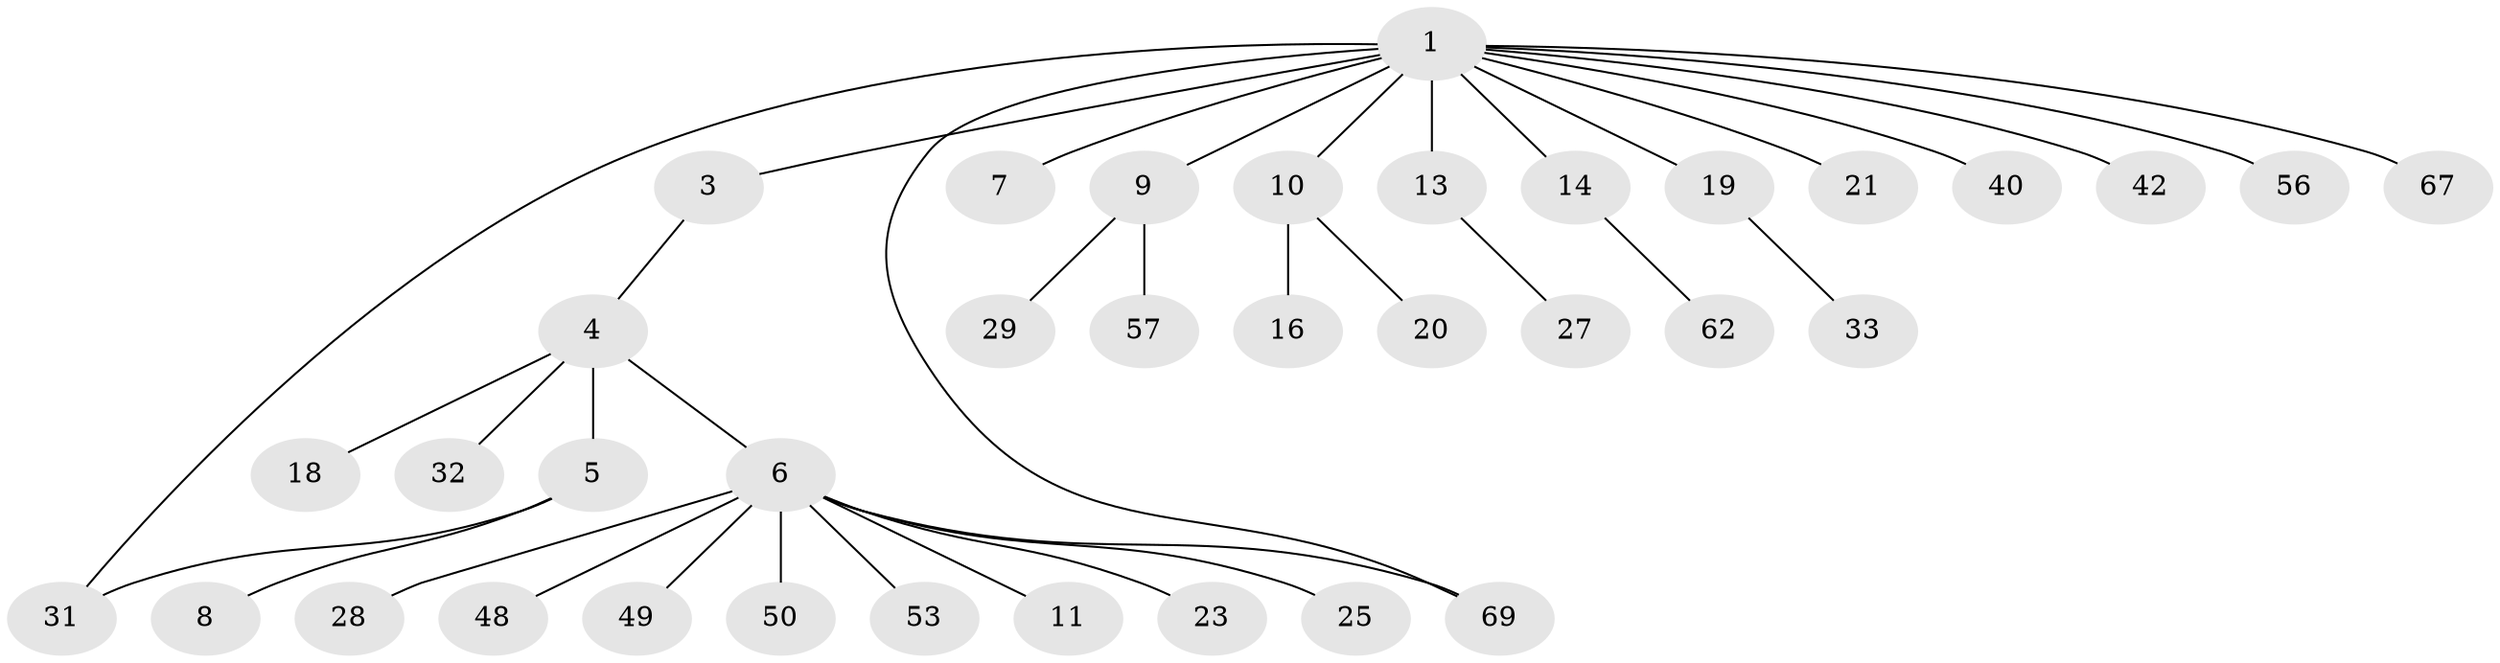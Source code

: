 // original degree distribution, {14: 0.013888888888888888, 3: 0.08333333333333333, 4: 0.041666666666666664, 8: 0.041666666666666664, 1: 0.625, 2: 0.16666666666666666, 6: 0.013888888888888888, 5: 0.013888888888888888}
// Generated by graph-tools (version 1.1) at 2025/14/03/09/25 04:14:20]
// undirected, 36 vertices, 37 edges
graph export_dot {
graph [start="1"]
  node [color=gray90,style=filled];
  1 [super="+2"];
  3 [super="+34+12"];
  4 [super="+26+65+66"];
  5 [super="+30"];
  6 [super="+22"];
  7;
  8 [super="+24"];
  9 [super="+15+17+46+52+51"];
  10 [super="+45+71+38"];
  11;
  13 [super="+70"];
  14 [super="+54+55+47"];
  16;
  18;
  19 [super="+37"];
  20 [super="+39"];
  21 [super="+43"];
  23;
  25 [super="+60"];
  27;
  28;
  29;
  31;
  32;
  33;
  40;
  42;
  48;
  49;
  50;
  53 [super="+63+58"];
  56;
  57;
  62;
  67;
  69;
  1 -- 3;
  1 -- 7;
  1 -- 10;
  1 -- 13;
  1 -- 14;
  1 -- 19;
  1 -- 21;
  1 -- 31;
  1 -- 40;
  1 -- 42;
  1 -- 56;
  1 -- 69;
  1 -- 67;
  1 -- 9 [weight=2];
  3 -- 4;
  4 -- 5;
  4 -- 6;
  4 -- 18;
  4 -- 32;
  5 -- 8;
  5 -- 31;
  6 -- 11;
  6 -- 28;
  6 -- 69;
  6 -- 48;
  6 -- 49;
  6 -- 50;
  6 -- 53;
  6 -- 23;
  6 -- 25;
  9 -- 29;
  9 -- 57;
  10 -- 16;
  10 -- 20;
  13 -- 27;
  14 -- 62;
  19 -- 33;
}

